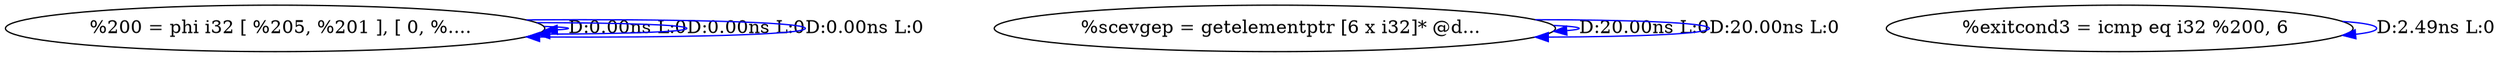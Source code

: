 digraph {
Node0x3163b60[label="  %200 = phi i32 [ %205, %201 ], [ 0, %...."];
Node0x3163b60 -> Node0x3163b60[label="D:0.00ns L:0",color=blue];
Node0x3163b60 -> Node0x3163b60[label="D:0.00ns L:0",color=blue];
Node0x3163b60 -> Node0x3163b60[label="D:0.00ns L:0",color=blue];
Node0x3163c40[label="  %scevgep = getelementptr [6 x i32]* @d..."];
Node0x3163c40 -> Node0x3163c40[label="D:20.00ns L:0",color=blue];
Node0x3163c40 -> Node0x3163c40[label="D:20.00ns L:0",color=blue];
Node0x3163d60[label="  %exitcond3 = icmp eq i32 %200, 6"];
Node0x3163d60 -> Node0x3163d60[label="D:2.49ns L:0",color=blue];
}
